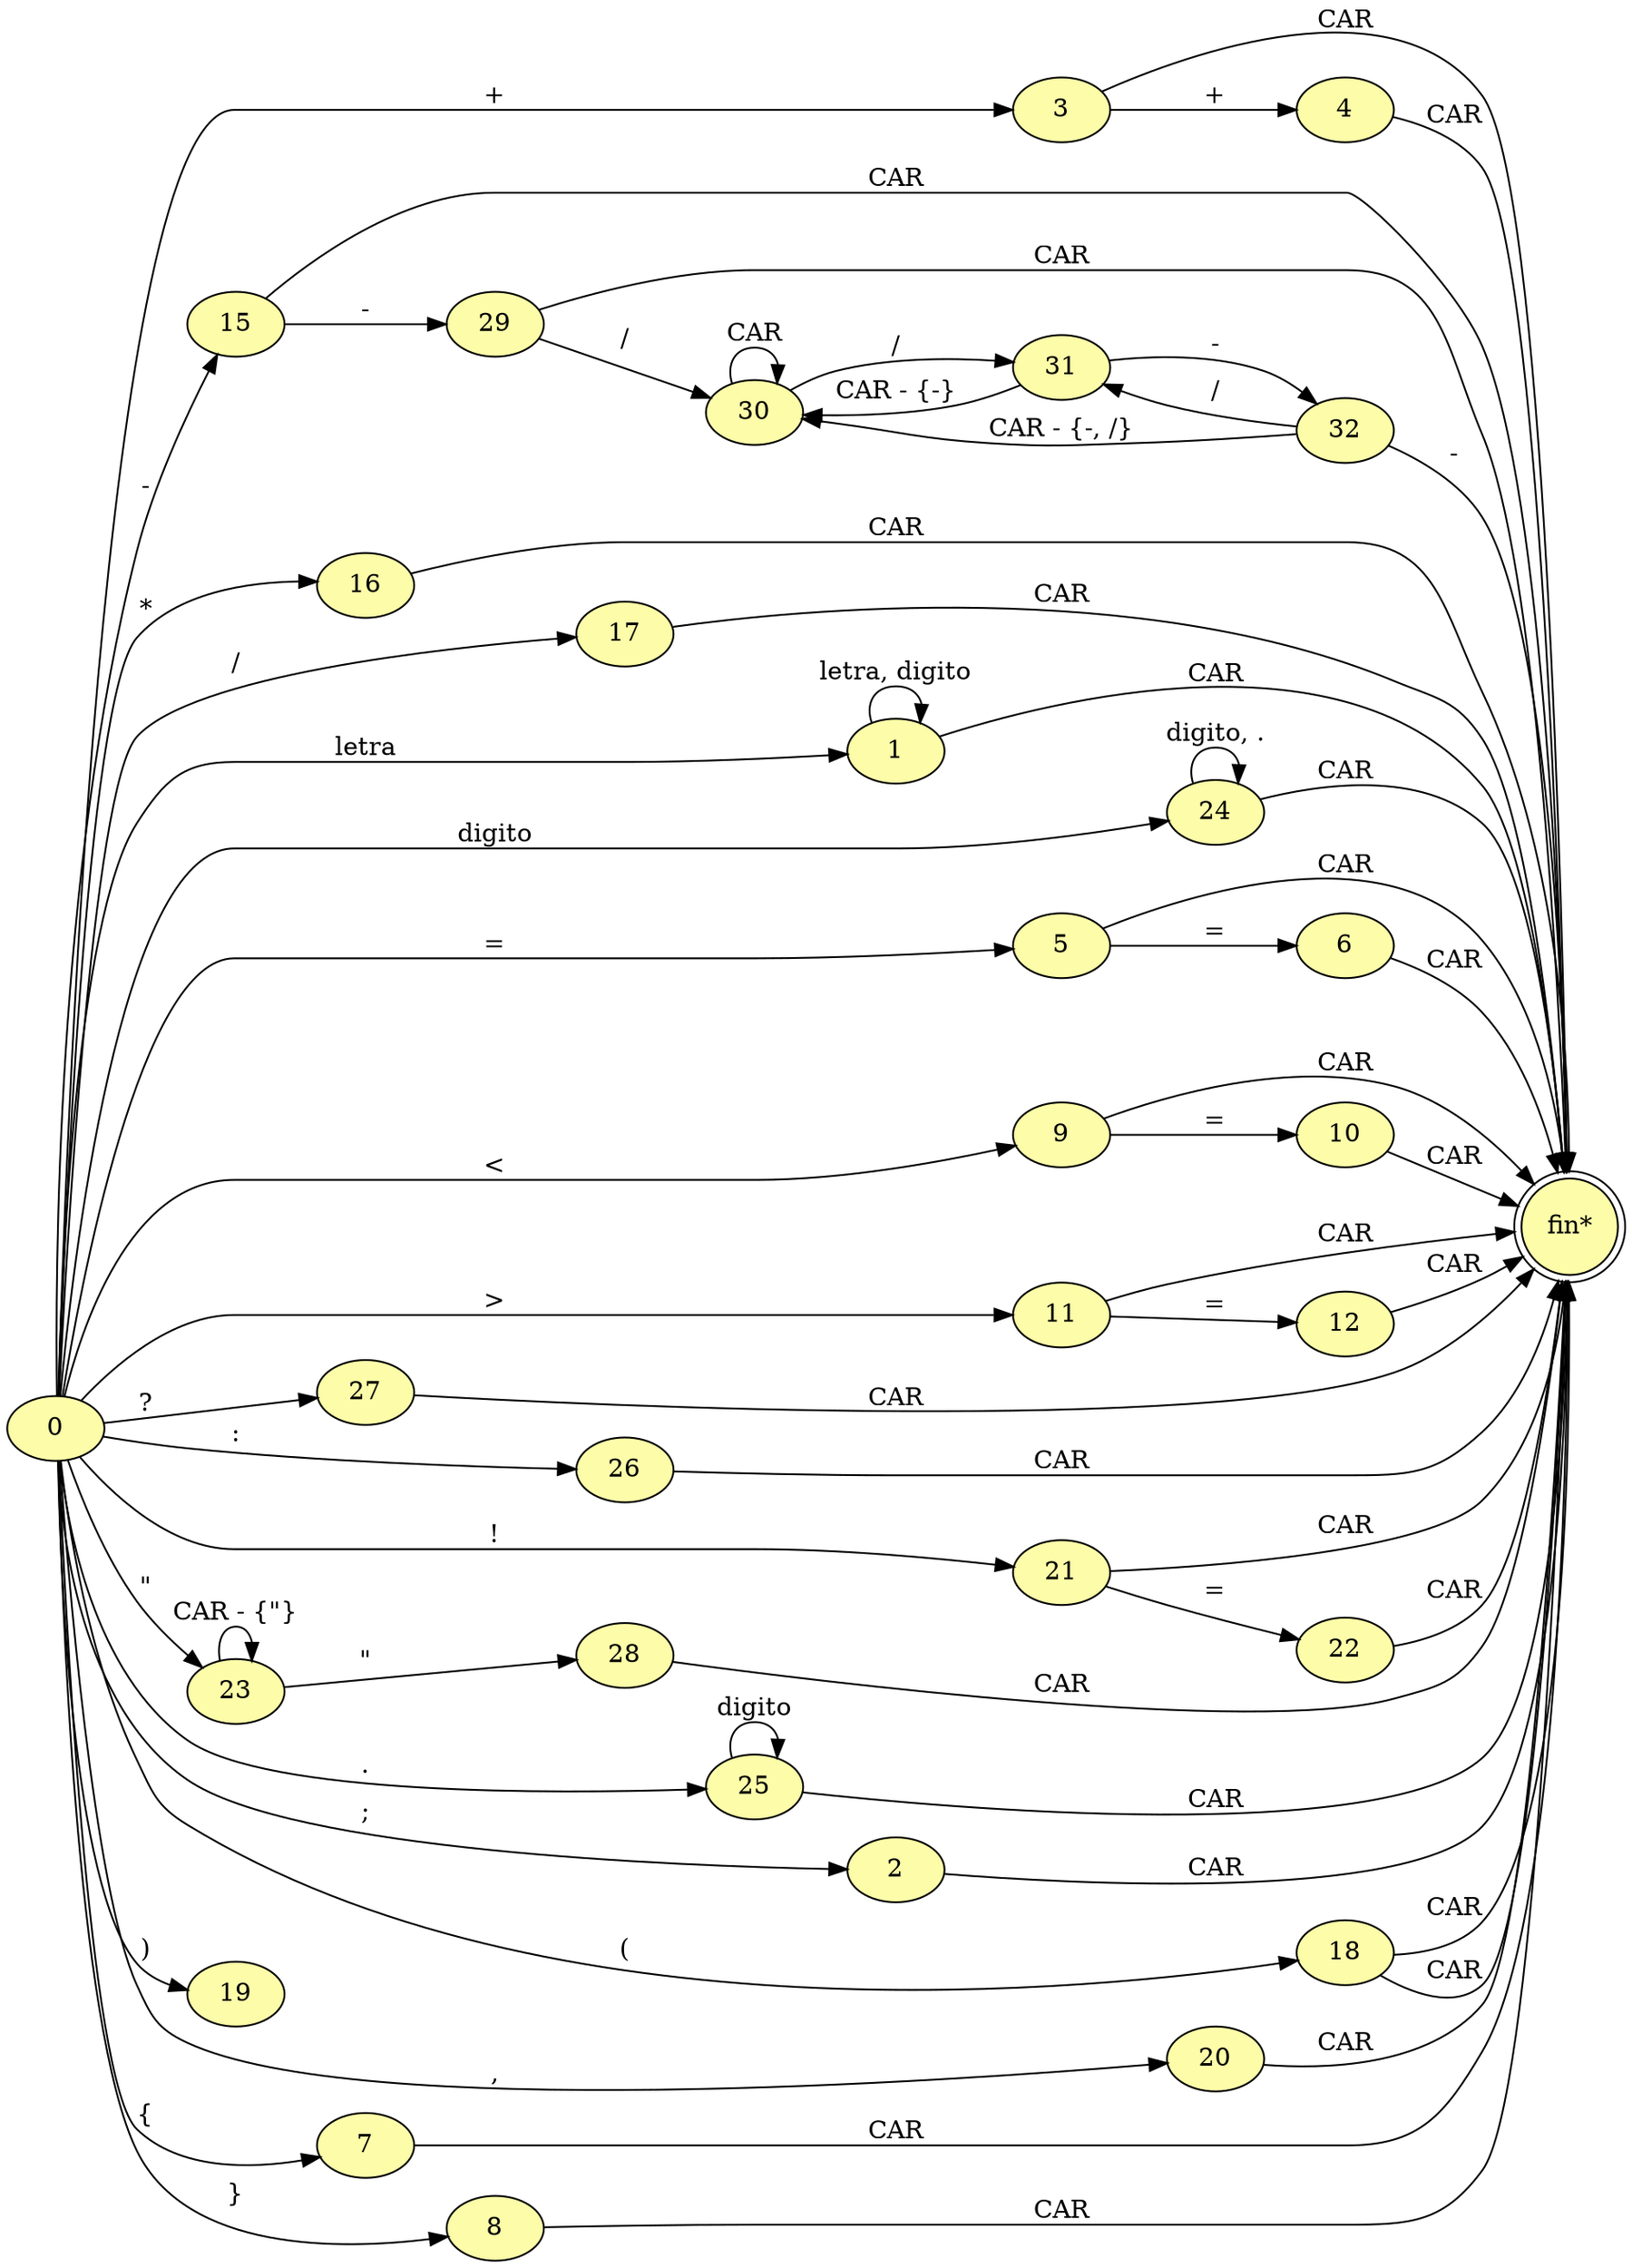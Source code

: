 digraph {
    // para generar grafico en svg
    // dot -Tsvg -o doc/automata.svg doc/automata.gv

    rankdir=LR;
    node [fillcolor="#FCFCA9", style=filled];
    fin [label="fin*", shape=doublecircle];

    0->3  [label="+"];
    0->15 [label="-"];
    0->16 [label="*"];
    0->17 [label="/"];
    0->1 [label="letra"];
    0->24 [label="digito"];
    0->5 [label="="];
    0->9 [label="<"];
    0->11 [label=">"];
    0->27 [label="?"]; 
    0->26 [label=":"];
    0->21 [label="!"];
    0->23 [label="\""];
    0->25 [label="."];
    0->2 [label=";"];
    0->18 [label="("];
    0->19 [label=")"];
    0->20 [label=","];
    //0->0 [label="tab, espacio, enter"];
    0->7 [label="{"];
    0->8 [label="}"];
    
    1->1 [label="letra, digito"];
    1->fin [label="CAR"];

    2->fin [label="CAR"];

    3->4 [label="+"];
    3->fin [label="CAR"];

    4->fin [label="CAR"];

    5->6 [label="="];
    5->fin [label="CAR"];

    6->fin [label="CAR"];
    7->fin [label="CAR"];
    8->fin [label="CAR"];

    9->10 [label="="];
    9->fin [label="CAR"];

    10->fin [label="CAR"];

    11->12 [label="="];
    11->fin [label="CAR"];

    12->fin [label="CAR"];

    //13->14 [label="-"];
    //13->fin [label="CAR"];

    //14->14 [label="CAR - {-}"];
    //14->15 [label="-"];

    15->29 [label="-"];
    15->fin [label="CAR"];

    16->fin [label="CAR"];
    17->fin [label="CAR"];
    18->fin [label="CAR"];
    18->fin [label="CAR"];
    20->fin [label="CAR"];

    21->22 [label="="];
    21->fin [label="CAR"];

    22->fin [label="CAR"];

    23->23 [label="CAR - {\"}"];
    23->28 [label="\""];

    24->24 [label="digito, ."];
    24->fin [label="CAR"];
    
    25->25 [label="digito"];
    25->fin [label="CAR"];

    26->fin [label="CAR"];
    27->fin [label="CAR"];
    28->fin [label="CAR"];

    29->30 [label="/"];
    29->fin [label="CAR"];

    30->30 [label="CAR"];
    30->31 [label="/"];

    31->30 [label="CAR - {-}"];
    31->32 [label="-"];

    32->30 [label="CAR - {-, /}"];
    32->31 [label="/"];
    32->fin [label="-"];
    //32->0 [label="-"];
}

